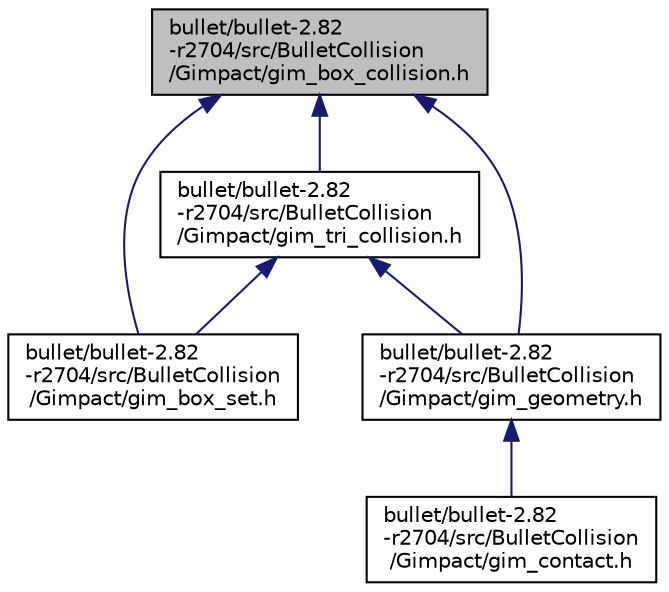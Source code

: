 digraph "bullet/bullet-2.82-r2704/src/BulletCollision/Gimpact/gim_box_collision.h"
{
  edge [fontname="Helvetica",fontsize="10",labelfontname="Helvetica",labelfontsize="10"];
  node [fontname="Helvetica",fontsize="10",shape=record];
  Node1 [label="bullet/bullet-2.82\l-r2704/src/BulletCollision\l/Gimpact/gim_box_collision.h",height=0.2,width=0.4,color="black", fillcolor="grey75", style="filled", fontcolor="black"];
  Node1 -> Node2 [dir="back",color="midnightblue",fontsize="10",style="solid",fontname="Helvetica"];
  Node2 [label="bullet/bullet-2.82\l-r2704/src/BulletCollision\l/Gimpact/gim_box_set.h",height=0.2,width=0.4,color="black", fillcolor="white", style="filled",URL="$gim__box__set_8h.html"];
  Node1 -> Node3 [dir="back",color="midnightblue",fontsize="10",style="solid",fontname="Helvetica"];
  Node3 [label="bullet/bullet-2.82\l-r2704/src/BulletCollision\l/Gimpact/gim_tri_collision.h",height=0.2,width=0.4,color="black", fillcolor="white", style="filled",URL="$gim__tri__collision_8h.html"];
  Node3 -> Node2 [dir="back",color="midnightblue",fontsize="10",style="solid",fontname="Helvetica"];
  Node3 -> Node4 [dir="back",color="midnightblue",fontsize="10",style="solid",fontname="Helvetica"];
  Node4 [label="bullet/bullet-2.82\l-r2704/src/BulletCollision\l/Gimpact/gim_geometry.h",height=0.2,width=0.4,color="black", fillcolor="white", style="filled",URL="$gim__geometry_8h.html"];
  Node4 -> Node5 [dir="back",color="midnightblue",fontsize="10",style="solid",fontname="Helvetica"];
  Node5 [label="bullet/bullet-2.82\l-r2704/src/BulletCollision\l/Gimpact/gim_contact.h",height=0.2,width=0.4,color="black", fillcolor="white", style="filled",URL="$gim__contact_8h.html"];
  Node1 -> Node4 [dir="back",color="midnightblue",fontsize="10",style="solid",fontname="Helvetica"];
}
